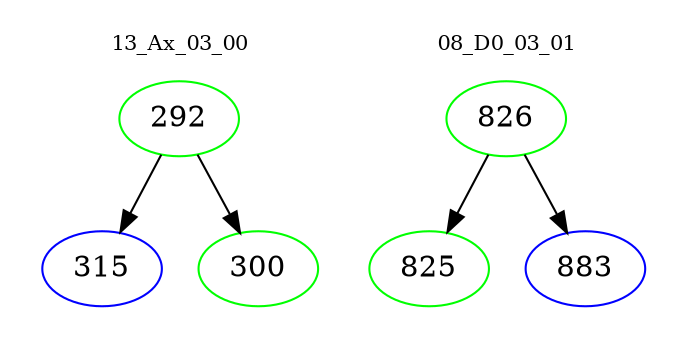 digraph{
subgraph cluster_0 {
color = white
label = "13_Ax_03_00";
fontsize=10;
T0_292 [label="292", color="green"]
T0_292 -> T0_315 [color="black"]
T0_315 [label="315", color="blue"]
T0_292 -> T0_300 [color="black"]
T0_300 [label="300", color="green"]
}
subgraph cluster_1 {
color = white
label = "08_D0_03_01";
fontsize=10;
T1_826 [label="826", color="green"]
T1_826 -> T1_825 [color="black"]
T1_825 [label="825", color="green"]
T1_826 -> T1_883 [color="black"]
T1_883 [label="883", color="blue"]
}
}
